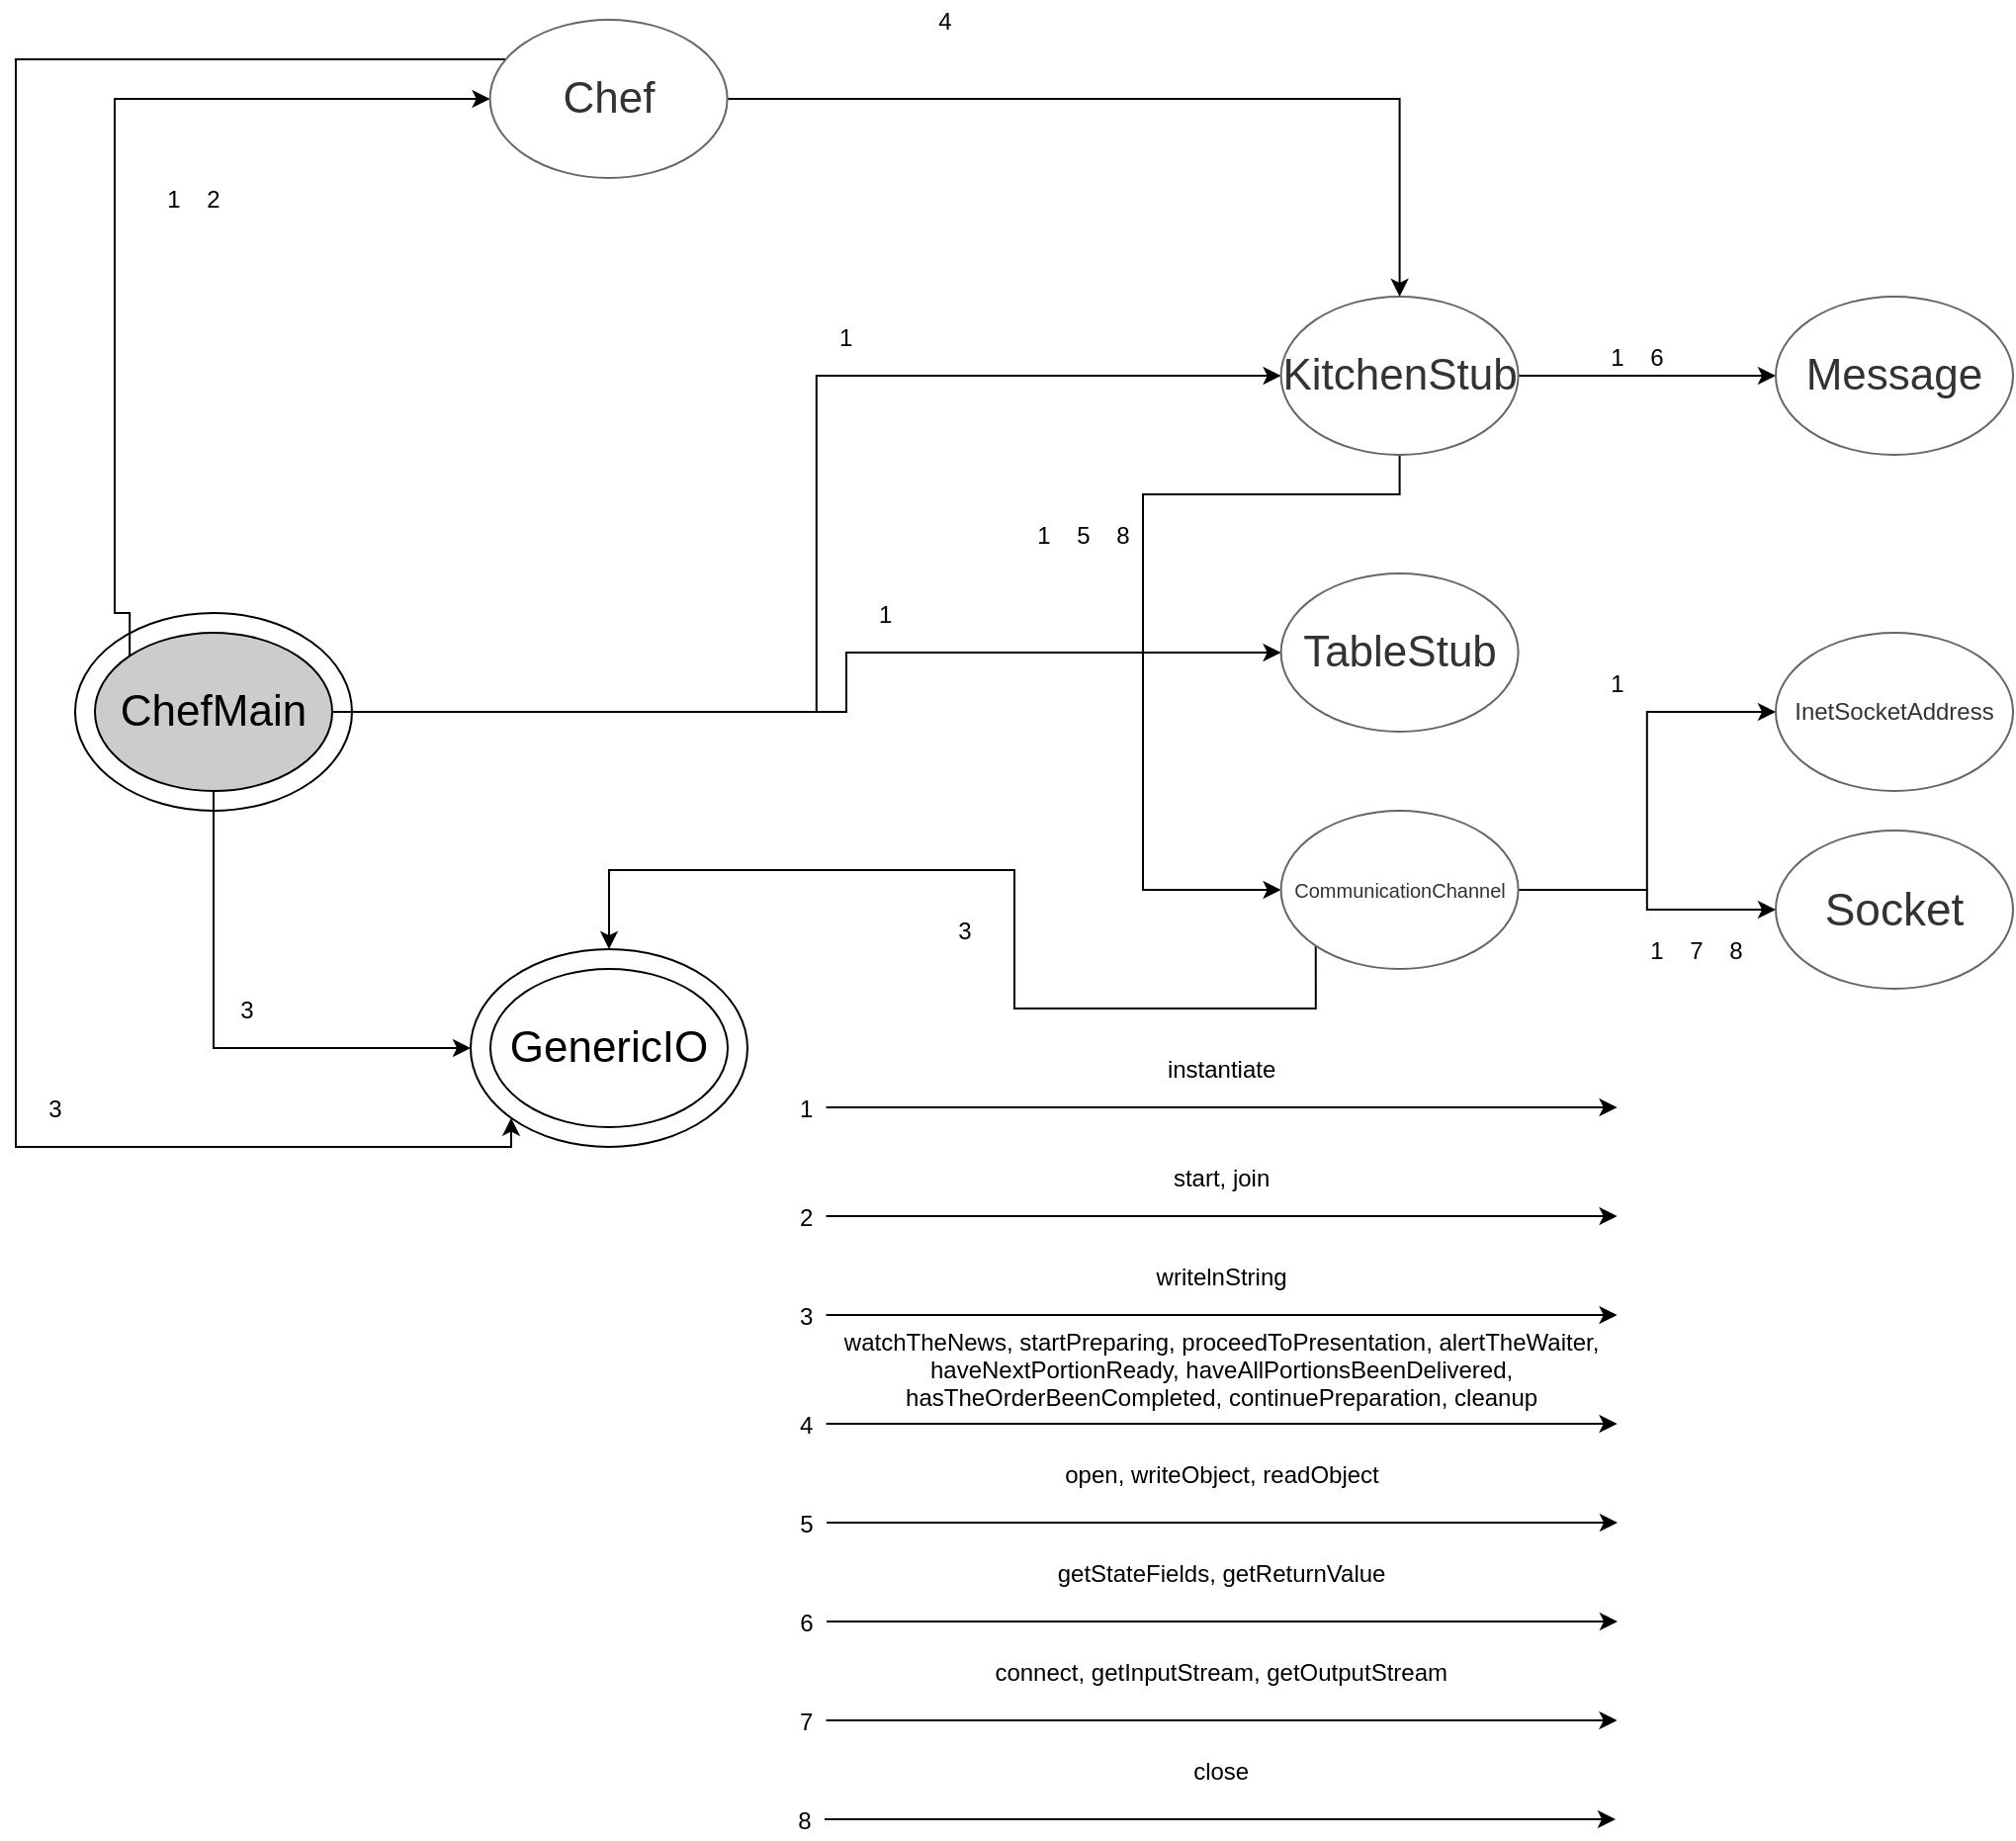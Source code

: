 <mxfile version="18.1.3" type="device"><diagram id="V43urnrV13udNLTjeXBL" name="Page-1"><mxGraphModel dx="258" dy="553" grid="1" gridSize="10" guides="1" tooltips="1" connect="1" arrows="1" fold="1" page="1" pageScale="1" pageWidth="827" pageHeight="1169" math="0" shadow="0"><root><mxCell id="0"/><mxCell id="1" parent="0"/><mxCell id="COMc7C2_gptebcU1V27h-4" style="edgeStyle=orthogonalEdgeStyle;rounded=0;orthogonalLoop=1;jettySize=auto;html=1;entryX=0;entryY=0.5;entryDx=0;entryDy=0;fontSize=10;" edge="1" parent="1" source="DL_6BMIu8UC8CPBRrPxo-1" target="COMc7C2_gptebcU1V27h-3"><mxGeometry relative="1" as="geometry"><Array as="points"><mxPoint x="1540" y="500"/><mxPoint x="1410" y="500"/><mxPoint x="1410" y="700"/></Array></mxGeometry></mxCell><mxCell id="COMc7C2_gptebcU1V27h-11" style="edgeStyle=orthogonalEdgeStyle;rounded=0;orthogonalLoop=1;jettySize=auto;html=1;fontSize=10;" edge="1" parent="1" source="DL_6BMIu8UC8CPBRrPxo-1" target="COMc7C2_gptebcU1V27h-6"><mxGeometry relative="1" as="geometry"/></mxCell><mxCell id="DL_6BMIu8UC8CPBRrPxo-1" value="&lt;font style=&quot;font-size: 22px&quot;&gt;KitchenStub&lt;/font&gt;" style="ellipse;whiteSpace=wrap;html=1;fillColor=#FFFFFF;fontColor=#333333;strokeColor=#666666;" parent="1" vertex="1"><mxGeometry x="1479.8" y="400" width="120" height="80" as="geometry"/></mxCell><mxCell id="DL_6BMIu8UC8CPBRrPxo-39" style="edgeStyle=orthogonalEdgeStyle;rounded=0;orthogonalLoop=1;jettySize=auto;html=1;fontSize=20;entryX=0;entryY=1;entryDx=0;entryDy=0;" parent="1" source="DL_6BMIu8UC8CPBRrPxo-5" target="DL_6BMIu8UC8CPBRrPxo-6" edge="1"><mxGeometry relative="1" as="geometry"><mxPoint x="759.8" y="950" as="targetPoint"/><Array as="points"><mxPoint x="840" y="280"/><mxPoint x="840" y="830"/><mxPoint x="1091" y="830"/></Array></mxGeometry></mxCell><mxCell id="COMc7C2_gptebcU1V27h-1" style="edgeStyle=orthogonalEdgeStyle;rounded=0;orthogonalLoop=1;jettySize=auto;html=1;entryX=0.5;entryY=0;entryDx=0;entryDy=0;fontSize=22;" edge="1" parent="1" source="DL_6BMIu8UC8CPBRrPxo-5" target="DL_6BMIu8UC8CPBRrPxo-1"><mxGeometry relative="1" as="geometry"/></mxCell><mxCell id="DL_6BMIu8UC8CPBRrPxo-5" value="&lt;font style=&quot;font-size: 22px&quot;&gt;Chef&lt;/font&gt;" style="ellipse;whiteSpace=wrap;html=1;fillColor=#FFFFFF;fontColor=#333333;strokeColor=#666666;" parent="1" vertex="1"><mxGeometry x="1079.8" y="260" width="120" height="80" as="geometry"/></mxCell><mxCell id="DL_6BMIu8UC8CPBRrPxo-9" value="&lt;font style=&quot;font-size: 22px;&quot;&gt;TableStub&lt;/font&gt;" style="ellipse;whiteSpace=wrap;html=1;fillColor=#FFFFFF;fontColor=#333333;strokeColor=#666666;" parent="1" vertex="1"><mxGeometry x="1479.8" y="540" width="120" height="80" as="geometry"/></mxCell><mxCell id="DL_6BMIu8UC8CPBRrPxo-10" value="" style="group" parent="1" vertex="1" connectable="0"><mxGeometry x="1070" y="730" width="140" height="100" as="geometry"/></mxCell><mxCell id="DL_6BMIu8UC8CPBRrPxo-6" value="&lt;font style=&quot;font-size: 22px&quot;&gt;GenericIO&lt;/font&gt;" style="ellipse;whiteSpace=wrap;html=1;gradientColor=none;" parent="DL_6BMIu8UC8CPBRrPxo-10" vertex="1"><mxGeometry width="140" height="100" as="geometry"/></mxCell><mxCell id="DL_6BMIu8UC8CPBRrPxo-7" value="&lt;font style=&quot;font-size: 22px&quot;&gt;GenericIO&lt;/font&gt;" style="ellipse;whiteSpace=wrap;html=1;gradientColor=none;" parent="DL_6BMIu8UC8CPBRrPxo-10" vertex="1"><mxGeometry x="10" y="10" width="120" height="80" as="geometry"/></mxCell><mxCell id="DL_6BMIu8UC8CPBRrPxo-11" value="" style="group" parent="1" vertex="1" connectable="0"><mxGeometry x="870" y="560" width="140" height="100" as="geometry"/></mxCell><mxCell id="DL_6BMIu8UC8CPBRrPxo-2" value="&lt;font style=&quot;font-size: 22px&quot;&gt;GenericIO&lt;/font&gt;" style="ellipse;whiteSpace=wrap;html=1;gradientColor=none;" parent="DL_6BMIu8UC8CPBRrPxo-11" vertex="1"><mxGeometry width="140" height="100" as="geometry"/></mxCell><mxCell id="DL_6BMIu8UC8CPBRrPxo-3" value="&lt;font style=&quot;font-size: 22px;&quot;&gt;ChefMain&lt;/font&gt;" style="ellipse;whiteSpace=wrap;html=1;strokeWidth=1;fillColor=#CCCCCC;" parent="DL_6BMIu8UC8CPBRrPxo-11" vertex="1"><mxGeometry x="10" y="10" width="120" height="80" as="geometry"/></mxCell><mxCell id="DL_6BMIu8UC8CPBRrPxo-13" style="edgeStyle=orthogonalEdgeStyle;rounded=0;orthogonalLoop=1;jettySize=auto;html=1;fillColor=#d5e8d4;strokeColor=#000000;" parent="1" edge="1"><mxGeometry relative="1" as="geometry"><mxPoint x="1249.8" y="810" as="sourcePoint"/><mxPoint x="1649.8" y="810" as="targetPoint"/></mxGeometry></mxCell><mxCell id="DL_6BMIu8UC8CPBRrPxo-14" value="instantiate" style="text;strokeColor=none;fillColor=none;align=center;verticalAlign=middle;spacingLeft=4;spacingRight=4;overflow=hidden;points=[[0,0.5],[1,0.5]];portConstraint=eastwest;rotatable=0;" parent="1" vertex="1"><mxGeometry x="1249.8" y="770" width="400" height="40" as="geometry"/></mxCell><mxCell id="DL_6BMIu8UC8CPBRrPxo-15" value="1" style="text;strokeColor=none;fillColor=none;align=center;verticalAlign=middle;spacingLeft=4;spacingRight=4;overflow=hidden;points=[[0,0.5],[1,0.5]];portConstraint=eastwest;rotatable=0;" parent="1" vertex="1"><mxGeometry x="1229.8" y="800" width="20" height="20" as="geometry"/></mxCell><mxCell id="DL_6BMIu8UC8CPBRrPxo-16" style="edgeStyle=orthogonalEdgeStyle;rounded=0;orthogonalLoop=1;jettySize=auto;html=1;entryX=0;entryY=0.5;entryDx=0;entryDy=0;fontSize=18;exitX=0;exitY=0;exitDx=0;exitDy=0;" parent="1" source="DL_6BMIu8UC8CPBRrPxo-3" target="DL_6BMIu8UC8CPBRrPxo-5" edge="1"><mxGeometry relative="1" as="geometry"><Array as="points"><mxPoint x="898" y="560"/><mxPoint x="890" y="560"/><mxPoint x="890" y="300"/></Array></mxGeometry></mxCell><mxCell id="DL_6BMIu8UC8CPBRrPxo-17" style="edgeStyle=orthogonalEdgeStyle;rounded=0;orthogonalLoop=1;jettySize=auto;html=1;entryX=0;entryY=0.5;entryDx=0;entryDy=0;fontSize=18;" parent="1" source="DL_6BMIu8UC8CPBRrPxo-2" target="DL_6BMIu8UC8CPBRrPxo-1" edge="1"><mxGeometry relative="1" as="geometry"/></mxCell><mxCell id="DL_6BMIu8UC8CPBRrPxo-18" style="edgeStyle=orthogonalEdgeStyle;rounded=0;orthogonalLoop=1;jettySize=auto;html=1;entryX=0;entryY=0.5;entryDx=0;entryDy=0;fontSize=18;" parent="1" source="DL_6BMIu8UC8CPBRrPxo-3" target="DL_6BMIu8UC8CPBRrPxo-9" edge="1"><mxGeometry relative="1" as="geometry"><Array as="points"><mxPoint x="1260" y="610"/><mxPoint x="1260" y="580"/></Array></mxGeometry></mxCell><mxCell id="DL_6BMIu8UC8CPBRrPxo-20" value="1" style="text;strokeColor=none;fillColor=none;align=center;verticalAlign=middle;spacingLeft=4;spacingRight=4;overflow=hidden;points=[[0,0.5],[1,0.5]];portConstraint=eastwest;rotatable=0;" parent="1" vertex="1"><mxGeometry x="910" y="340" width="20" height="20" as="geometry"/></mxCell><mxCell id="DL_6BMIu8UC8CPBRrPxo-21" value="1" style="text;strokeColor=none;fillColor=none;align=center;verticalAlign=middle;spacingLeft=4;spacingRight=4;overflow=hidden;points=[[0,0.5],[1,0.5]];portConstraint=eastwest;rotatable=0;" parent="1" vertex="1"><mxGeometry x="1249.8" y="410" width="20" height="20" as="geometry"/></mxCell><mxCell id="DL_6BMIu8UC8CPBRrPxo-22" value="1" style="text;strokeColor=none;fillColor=none;align=center;verticalAlign=middle;spacingLeft=4;spacingRight=4;overflow=hidden;points=[[0,0.5],[1,0.5]];portConstraint=eastwest;rotatable=0;" parent="1" vertex="1"><mxGeometry x="1269.8" y="550" width="20" height="20" as="geometry"/></mxCell><mxCell id="DL_6BMIu8UC8CPBRrPxo-24" value="2" style="text;strokeColor=none;fillColor=none;align=center;verticalAlign=middle;spacingLeft=4;spacingRight=4;overflow=hidden;points=[[0,0.5],[1,0.5]];portConstraint=eastwest;rotatable=0;" parent="1" vertex="1"><mxGeometry x="930" y="340" width="20" height="20" as="geometry"/></mxCell><mxCell id="DL_6BMIu8UC8CPBRrPxo-26" style="edgeStyle=orthogonalEdgeStyle;rounded=0;orthogonalLoop=1;jettySize=auto;html=1;fillColor=#d5e8d4;strokeColor=#000000;" parent="1" edge="1"><mxGeometry relative="1" as="geometry"><mxPoint x="1249.8" y="865" as="sourcePoint"/><mxPoint x="1649.8" y="865" as="targetPoint"/></mxGeometry></mxCell><mxCell id="DL_6BMIu8UC8CPBRrPxo-27" value="start, join" style="text;strokeColor=none;fillColor=none;align=center;verticalAlign=middle;spacingLeft=4;spacingRight=4;overflow=hidden;points=[[0,0.5],[1,0.5]];portConstraint=eastwest;rotatable=0;" parent="1" vertex="1"><mxGeometry x="1249.8" y="825" width="400" height="40" as="geometry"/></mxCell><mxCell id="DL_6BMIu8UC8CPBRrPxo-28" value="2" style="text;strokeColor=none;fillColor=none;align=center;verticalAlign=middle;spacingLeft=4;spacingRight=4;overflow=hidden;points=[[0,0.5],[1,0.5]];portConstraint=eastwest;rotatable=0;" parent="1" vertex="1"><mxGeometry x="1229.8" y="855" width="20" height="20" as="geometry"/></mxCell><mxCell id="DL_6BMIu8UC8CPBRrPxo-32" style="edgeStyle=orthogonalEdgeStyle;rounded=0;orthogonalLoop=1;jettySize=auto;html=1;entryX=0;entryY=0.5;entryDx=0;entryDy=0;fontSize=18;" parent="1" source="DL_6BMIu8UC8CPBRrPxo-3" target="DL_6BMIu8UC8CPBRrPxo-6" edge="1"><mxGeometry relative="1" as="geometry"><Array as="points"><mxPoint x="940" y="780"/></Array></mxGeometry></mxCell><mxCell id="DL_6BMIu8UC8CPBRrPxo-33" style="edgeStyle=orthogonalEdgeStyle;rounded=0;orthogonalLoop=1;jettySize=auto;html=1;fillColor=#d5e8d4;strokeColor=#000000;" parent="1" edge="1"><mxGeometry relative="1" as="geometry"><mxPoint x="1249.8" y="915" as="sourcePoint"/><mxPoint x="1649.8" y="915" as="targetPoint"/></mxGeometry></mxCell><mxCell id="DL_6BMIu8UC8CPBRrPxo-34" value="writelnString" style="text;strokeColor=none;fillColor=none;align=center;verticalAlign=middle;spacingLeft=4;spacingRight=4;overflow=hidden;points=[[0,0.5],[1,0.5]];portConstraint=eastwest;rotatable=0;" parent="1" vertex="1"><mxGeometry x="1249.8" y="875" width="400" height="40" as="geometry"/></mxCell><mxCell id="DL_6BMIu8UC8CPBRrPxo-35" value="3" style="text;strokeColor=none;fillColor=none;align=center;verticalAlign=middle;spacingLeft=4;spacingRight=4;overflow=hidden;points=[[0,0.5],[1,0.5]];portConstraint=eastwest;rotatable=0;" parent="1" vertex="1"><mxGeometry x="1229.8" y="905" width="20" height="20" as="geometry"/></mxCell><mxCell id="DL_6BMIu8UC8CPBRrPxo-40" value="3" style="text;strokeColor=none;fillColor=none;align=center;verticalAlign=middle;spacingLeft=4;spacingRight=4;overflow=hidden;points=[[0,0.5],[1,0.5]];portConstraint=eastwest;rotatable=0;" parent="1" vertex="1"><mxGeometry x="947" y="750" width="20" height="20" as="geometry"/></mxCell><mxCell id="DL_6BMIu8UC8CPBRrPxo-41" value="3" style="text;strokeColor=none;fillColor=none;align=center;verticalAlign=middle;spacingLeft=4;spacingRight=4;overflow=hidden;points=[[0,0.5],[1,0.5]];portConstraint=eastwest;rotatable=0;" parent="1" vertex="1"><mxGeometry x="850" y="800" width="20" height="20" as="geometry"/></mxCell><mxCell id="DL_6BMIu8UC8CPBRrPxo-43" style="edgeStyle=orthogonalEdgeStyle;rounded=0;orthogonalLoop=1;jettySize=auto;html=1;fillColor=#d5e8d4;strokeColor=#000000;" parent="1" edge="1"><mxGeometry relative="1" as="geometry"><mxPoint x="1249.8" y="970" as="sourcePoint"/><mxPoint x="1649.8" y="970" as="targetPoint"/></mxGeometry></mxCell><mxCell id="DL_6BMIu8UC8CPBRrPxo-44" value="watchTheNews, startPreparing, proceedToPresentation, alertTheWaiter,&#xA;haveNextPortionReady, haveAllPortionsBeenDelivered,&#xA;hasTheOrderBeenCompleted, continuePreparation, cleanup&#xA;" style="text;strokeColor=none;fillColor=none;align=center;verticalAlign=middle;spacingLeft=4;spacingRight=4;overflow=hidden;points=[[0,0.5],[1,0.5]];portConstraint=eastwest;rotatable=0;" parent="1" vertex="1"><mxGeometry x="1249.8" y="920" width="400" height="50" as="geometry"/></mxCell><mxCell id="DL_6BMIu8UC8CPBRrPxo-45" value="4" style="text;strokeColor=none;fillColor=none;align=center;verticalAlign=middle;spacingLeft=4;spacingRight=4;overflow=hidden;points=[[0,0.5],[1,0.5]];portConstraint=eastwest;rotatable=0;" parent="1" vertex="1"><mxGeometry x="1229.8" y="960" width="20" height="20" as="geometry"/></mxCell><mxCell id="COMc7C2_gptebcU1V27h-2" value="4" style="text;strokeColor=none;fillColor=none;align=center;verticalAlign=middle;spacingLeft=4;spacingRight=4;overflow=hidden;points=[[0,0.5],[1,0.5]];portConstraint=eastwest;rotatable=0;" vertex="1" parent="1"><mxGeometry x="1300" y="250" width="20" height="20" as="geometry"/></mxCell><mxCell id="COMc7C2_gptebcU1V27h-19" style="edgeStyle=orthogonalEdgeStyle;rounded=0;orthogonalLoop=1;jettySize=auto;html=1;entryX=0;entryY=0.5;entryDx=0;entryDy=0;fontSize=10;" edge="1" parent="1" source="COMc7C2_gptebcU1V27h-3" target="COMc7C2_gptebcU1V27h-18"><mxGeometry relative="1" as="geometry"/></mxCell><mxCell id="COMc7C2_gptebcU1V27h-21" style="edgeStyle=orthogonalEdgeStyle;rounded=0;orthogonalLoop=1;jettySize=auto;html=1;entryX=0;entryY=0.5;entryDx=0;entryDy=0;fontSize=23;" edge="1" parent="1" source="COMc7C2_gptebcU1V27h-3" target="COMc7C2_gptebcU1V27h-20"><mxGeometry relative="1" as="geometry"/></mxCell><mxCell id="COMc7C2_gptebcU1V27h-30" style="edgeStyle=orthogonalEdgeStyle;rounded=0;orthogonalLoop=1;jettySize=auto;html=1;entryX=0.5;entryY=0;entryDx=0;entryDy=0;fontSize=23;exitX=0;exitY=1;exitDx=0;exitDy=0;" edge="1" parent="1" source="COMc7C2_gptebcU1V27h-3" target="DL_6BMIu8UC8CPBRrPxo-6"><mxGeometry relative="1" as="geometry"><Array as="points"><mxPoint x="1497" y="760"/><mxPoint x="1345" y="760"/><mxPoint x="1345" y="690"/><mxPoint x="1140" y="690"/></Array></mxGeometry></mxCell><mxCell id="COMc7C2_gptebcU1V27h-3" value="&lt;div style=&quot;font-size: 10px;&quot;&gt;&lt;font style=&quot;font-size: 10px;&quot;&gt;CommunicationChannel&lt;/font&gt;&lt;/div&gt;" style="ellipse;whiteSpace=wrap;html=1;fillColor=#FFFFFF;fontColor=#333333;strokeColor=#666666;" vertex="1" parent="1"><mxGeometry x="1479.8" y="660" width="120" height="80" as="geometry"/></mxCell><mxCell id="COMc7C2_gptebcU1V27h-5" value="1" style="text;strokeColor=none;fillColor=none;align=center;verticalAlign=middle;spacingLeft=4;spacingRight=4;overflow=hidden;points=[[0,0.5],[1,0.5]];portConstraint=eastwest;rotatable=0;" vertex="1" parent="1"><mxGeometry x="1350" y="510" width="20" height="20" as="geometry"/></mxCell><mxCell id="COMc7C2_gptebcU1V27h-6" value="&lt;font style=&quot;font-size: 22px;&quot;&gt;Message&lt;/font&gt;" style="ellipse;whiteSpace=wrap;html=1;fillColor=#FFFFFF;fontColor=#333333;strokeColor=#666666;" vertex="1" parent="1"><mxGeometry x="1730" y="400" width="120" height="80" as="geometry"/></mxCell><mxCell id="COMc7C2_gptebcU1V27h-7" style="edgeStyle=orthogonalEdgeStyle;rounded=0;orthogonalLoop=1;jettySize=auto;html=1;fillColor=#d5e8d4;strokeColor=#000000;" edge="1" parent="1"><mxGeometry relative="1" as="geometry"><mxPoint x="1250" y="1020" as="sourcePoint"/><mxPoint x="1650" y="1020" as="targetPoint"/></mxGeometry></mxCell><mxCell id="COMc7C2_gptebcU1V27h-8" value="open, writeObject, readObject" style="text;strokeColor=none;fillColor=none;align=center;verticalAlign=middle;spacingLeft=4;spacingRight=4;overflow=hidden;points=[[0,0.5],[1,0.5]];portConstraint=eastwest;rotatable=0;" vertex="1" parent="1"><mxGeometry x="1250" y="970" width="400" height="50" as="geometry"/></mxCell><mxCell id="COMc7C2_gptebcU1V27h-9" value="5" style="text;strokeColor=none;fillColor=none;align=center;verticalAlign=middle;spacingLeft=4;spacingRight=4;overflow=hidden;points=[[0,0.5],[1,0.5]];portConstraint=eastwest;rotatable=0;" vertex="1" parent="1"><mxGeometry x="1230" y="1010" width="20" height="20" as="geometry"/></mxCell><mxCell id="COMc7C2_gptebcU1V27h-10" value="5" style="text;strokeColor=none;fillColor=none;align=center;verticalAlign=middle;spacingLeft=4;spacingRight=4;overflow=hidden;points=[[0,0.5],[1,0.5]];portConstraint=eastwest;rotatable=0;" vertex="1" parent="1"><mxGeometry x="1370" y="510" width="20" height="20" as="geometry"/></mxCell><mxCell id="COMc7C2_gptebcU1V27h-12" value="1" style="text;strokeColor=none;fillColor=none;align=center;verticalAlign=middle;spacingLeft=4;spacingRight=4;overflow=hidden;points=[[0,0.5],[1,0.5]];portConstraint=eastwest;rotatable=0;" vertex="1" parent="1"><mxGeometry x="1640" y="420" width="20" height="20" as="geometry"/></mxCell><mxCell id="COMc7C2_gptebcU1V27h-13" value="6" style="text;strokeColor=none;fillColor=none;align=center;verticalAlign=middle;spacingLeft=4;spacingRight=4;overflow=hidden;points=[[0,0.5],[1,0.5]];portConstraint=eastwest;rotatable=0;" vertex="1" parent="1"><mxGeometry x="1660" y="420" width="20" height="20" as="geometry"/></mxCell><mxCell id="COMc7C2_gptebcU1V27h-14" value="getStateFields, getReturnValue" style="text;strokeColor=none;fillColor=none;align=center;verticalAlign=middle;spacingLeft=4;spacingRight=4;overflow=hidden;points=[[0,0.5],[1,0.5]];portConstraint=eastwest;rotatable=0;" vertex="1" parent="1"><mxGeometry x="1249.8" y="1020" width="400" height="50" as="geometry"/></mxCell><mxCell id="COMc7C2_gptebcU1V27h-15" style="edgeStyle=orthogonalEdgeStyle;rounded=0;orthogonalLoop=1;jettySize=auto;html=1;fillColor=#d5e8d4;strokeColor=#000000;" edge="1" parent="1"><mxGeometry relative="1" as="geometry"><mxPoint x="1250" y="1070" as="sourcePoint"/><mxPoint x="1650" y="1070" as="targetPoint"/></mxGeometry></mxCell><mxCell id="COMc7C2_gptebcU1V27h-16" value="6" style="text;strokeColor=none;fillColor=none;align=center;verticalAlign=middle;spacingLeft=4;spacingRight=4;overflow=hidden;points=[[0,0.5],[1,0.5]];portConstraint=eastwest;rotatable=0;" vertex="1" parent="1"><mxGeometry x="1230" y="1060" width="20" height="20" as="geometry"/></mxCell><mxCell id="COMc7C2_gptebcU1V27h-18" value="InetSocketAddress" style="ellipse;whiteSpace=wrap;html=1;fillColor=#FFFFFF;fontColor=#333333;strokeColor=#666666;" vertex="1" parent="1"><mxGeometry x="1730" y="570" width="120" height="80" as="geometry"/></mxCell><mxCell id="COMc7C2_gptebcU1V27h-20" value="&lt;font style=&quot;font-size: 23px;&quot;&gt;Socket&lt;/font&gt;" style="ellipse;whiteSpace=wrap;html=1;fillColor=#FFFFFF;fontColor=#333333;strokeColor=#666666;" vertex="1" parent="1"><mxGeometry x="1730" y="670" width="120" height="80" as="geometry"/></mxCell><mxCell id="COMc7C2_gptebcU1V27h-22" value="1" style="text;strokeColor=none;fillColor=none;align=center;verticalAlign=middle;spacingLeft=4;spacingRight=4;overflow=hidden;points=[[0,0.5],[1,0.5]];portConstraint=eastwest;rotatable=0;" vertex="1" parent="1"><mxGeometry x="1640" y="585" width="20" height="20" as="geometry"/></mxCell><mxCell id="COMc7C2_gptebcU1V27h-23" value="1" style="text;strokeColor=none;fillColor=none;align=center;verticalAlign=middle;spacingLeft=4;spacingRight=4;overflow=hidden;points=[[0,0.5],[1,0.5]];portConstraint=eastwest;rotatable=0;" vertex="1" parent="1"><mxGeometry x="1660" y="720" width="20" height="20" as="geometry"/></mxCell><mxCell id="COMc7C2_gptebcU1V27h-24" value="7" style="text;strokeColor=none;fillColor=none;align=center;verticalAlign=middle;spacingLeft=4;spacingRight=4;overflow=hidden;points=[[0,0.5],[1,0.5]];portConstraint=eastwest;rotatable=0;" vertex="1" parent="1"><mxGeometry x="1680" y="720" width="20" height="20" as="geometry"/></mxCell><mxCell id="COMc7C2_gptebcU1V27h-26" value="connect, getInputStream, getOutputStream" style="text;strokeColor=none;fillColor=none;align=center;verticalAlign=middle;spacingLeft=4;spacingRight=4;overflow=hidden;points=[[0,0.5],[1,0.5]];portConstraint=eastwest;rotatable=0;" vertex="1" parent="1"><mxGeometry x="1249.6" y="1070" width="400" height="50" as="geometry"/></mxCell><mxCell id="COMc7C2_gptebcU1V27h-27" style="edgeStyle=orthogonalEdgeStyle;rounded=0;orthogonalLoop=1;jettySize=auto;html=1;fillColor=#d5e8d4;strokeColor=#000000;" edge="1" parent="1"><mxGeometry relative="1" as="geometry"><mxPoint x="1249.8" y="1120" as="sourcePoint"/><mxPoint x="1649.8" y="1120" as="targetPoint"/></mxGeometry></mxCell><mxCell id="COMc7C2_gptebcU1V27h-28" value="7" style="text;strokeColor=none;fillColor=none;align=center;verticalAlign=middle;spacingLeft=4;spacingRight=4;overflow=hidden;points=[[0,0.5],[1,0.5]];portConstraint=eastwest;rotatable=0;" vertex="1" parent="1"><mxGeometry x="1229.8" y="1110" width="20" height="20" as="geometry"/></mxCell><mxCell id="COMc7C2_gptebcU1V27h-32" value="3" style="text;strokeColor=none;fillColor=none;align=center;verticalAlign=middle;spacingLeft=4;spacingRight=4;overflow=hidden;points=[[0,0.5],[1,0.5]];portConstraint=eastwest;rotatable=0;" vertex="1" parent="1"><mxGeometry x="1310" y="710" width="20" height="20" as="geometry"/></mxCell><mxCell id="COMc7C2_gptebcU1V27h-34" value="close" style="text;strokeColor=none;fillColor=none;align=center;verticalAlign=middle;spacingLeft=4;spacingRight=4;overflow=hidden;points=[[0,0.5],[1,0.5]];portConstraint=eastwest;rotatable=0;" vertex="1" parent="1"><mxGeometry x="1249.6" y="1120" width="400" height="50" as="geometry"/></mxCell><mxCell id="COMc7C2_gptebcU1V27h-35" style="edgeStyle=orthogonalEdgeStyle;rounded=0;orthogonalLoop=1;jettySize=auto;html=1;fillColor=#d5e8d4;strokeColor=#000000;" edge="1" parent="1"><mxGeometry relative="1" as="geometry"><mxPoint x="1249.0" y="1170" as="sourcePoint"/><mxPoint x="1649.0" y="1170" as="targetPoint"/></mxGeometry></mxCell><mxCell id="COMc7C2_gptebcU1V27h-36" value="8" style="text;strokeColor=none;fillColor=none;align=center;verticalAlign=middle;spacingLeft=4;spacingRight=4;overflow=hidden;points=[[0,0.5],[1,0.5]];portConstraint=eastwest;rotatable=0;" vertex="1" parent="1"><mxGeometry x="1229.0" y="1160" width="20" height="20" as="geometry"/></mxCell><mxCell id="COMc7C2_gptebcU1V27h-37" value="8" style="text;strokeColor=none;fillColor=none;align=center;verticalAlign=middle;spacingLeft=4;spacingRight=4;overflow=hidden;points=[[0,0.5],[1,0.5]];portConstraint=eastwest;rotatable=0;" vertex="1" parent="1"><mxGeometry x="1700" y="720" width="20" height="20" as="geometry"/></mxCell><mxCell id="COMc7C2_gptebcU1V27h-38" value="8" style="text;strokeColor=none;fillColor=none;align=center;verticalAlign=middle;spacingLeft=4;spacingRight=4;overflow=hidden;points=[[0,0.5],[1,0.5]];portConstraint=eastwest;rotatable=0;" vertex="1" parent="1"><mxGeometry x="1390" y="510" width="20" height="20" as="geometry"/></mxCell></root></mxGraphModel></diagram></mxfile>